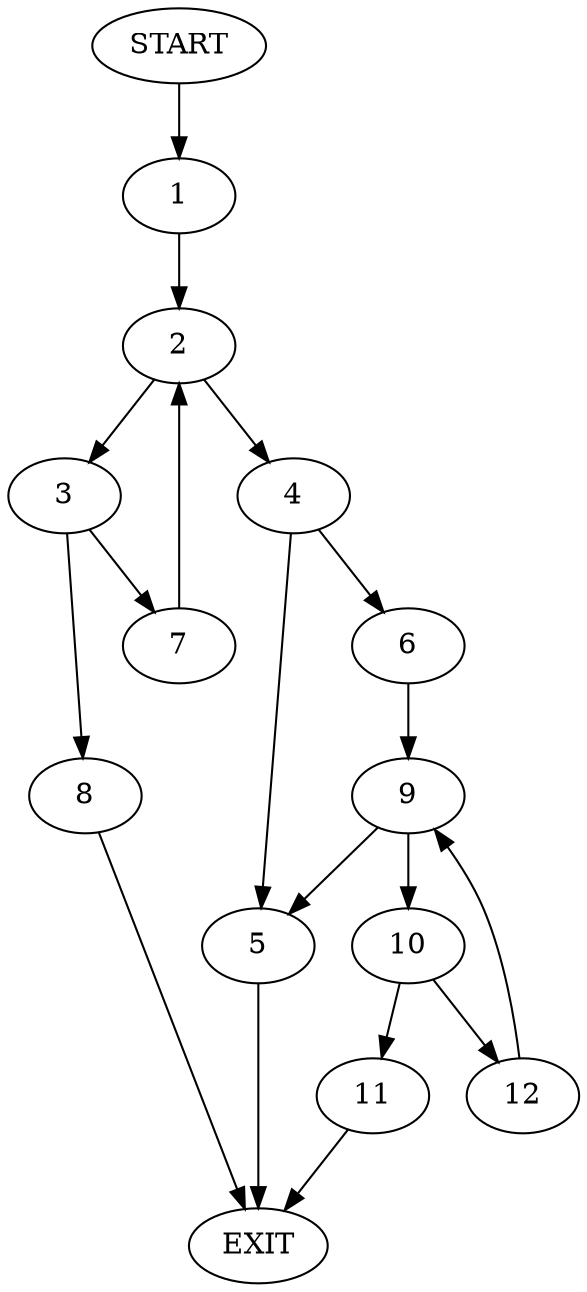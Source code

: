 digraph {
0 [label="START"]
13 [label="EXIT"]
0 -> 1
1 -> 2
2 -> 3
2 -> 4
4 -> 5
4 -> 6
3 -> 7
3 -> 8
7 -> 2
8 -> 13
5 -> 13
6 -> 9
9 -> 5
9 -> 10
10 -> 11
10 -> 12
11 -> 13
12 -> 9
}
